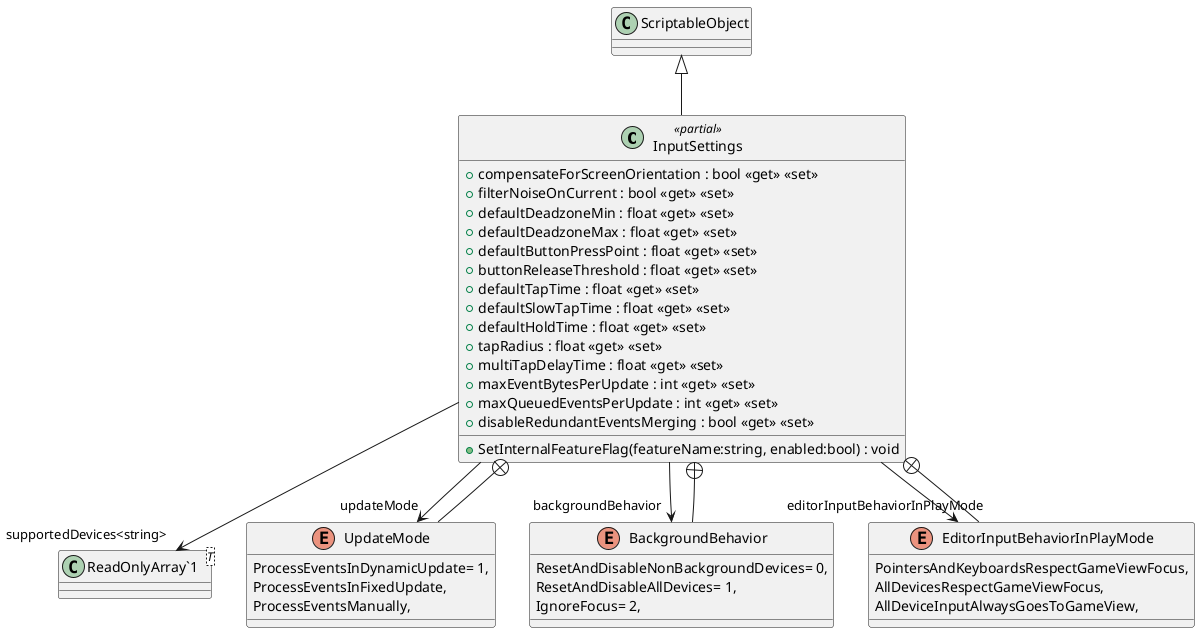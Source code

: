 @startuml
class InputSettings <<partial>> {
    + compensateForScreenOrientation : bool <<get>> <<set>>
    + filterNoiseOnCurrent : bool <<get>> <<set>>
    + defaultDeadzoneMin : float <<get>> <<set>>
    + defaultDeadzoneMax : float <<get>> <<set>>
    + defaultButtonPressPoint : float <<get>> <<set>>
    + buttonReleaseThreshold : float <<get>> <<set>>
    + defaultTapTime : float <<get>> <<set>>
    + defaultSlowTapTime : float <<get>> <<set>>
    + defaultHoldTime : float <<get>> <<set>>
    + tapRadius : float <<get>> <<set>>
    + multiTapDelayTime : float <<get>> <<set>>
    + maxEventBytesPerUpdate : int <<get>> <<set>>
    + maxQueuedEventsPerUpdate : int <<get>> <<set>>
    + disableRedundantEventsMerging : bool <<get>> <<set>>
    + SetInternalFeatureFlag(featureName:string, enabled:bool) : void
}
class "ReadOnlyArray`1"<T> {
}
enum UpdateMode {
    ProcessEventsInDynamicUpdate= 1,
    ProcessEventsInFixedUpdate,
    ProcessEventsManually,
}
enum BackgroundBehavior {
    ResetAndDisableNonBackgroundDevices= 0,
    ResetAndDisableAllDevices= 1,
    IgnoreFocus= 2,
}
enum EditorInputBehaviorInPlayMode {
    PointersAndKeyboardsRespectGameViewFocus,
    AllDevicesRespectGameViewFocus,
    AllDeviceInputAlwaysGoesToGameView,
}
ScriptableObject <|-- InputSettings
InputSettings --> "updateMode" UpdateMode
InputSettings --> "backgroundBehavior" BackgroundBehavior
InputSettings --> "editorInputBehaviorInPlayMode" EditorInputBehaviorInPlayMode
InputSettings --> "supportedDevices<string>" "ReadOnlyArray`1"
InputSettings +-- UpdateMode
InputSettings +-- BackgroundBehavior
InputSettings +-- EditorInputBehaviorInPlayMode
@enduml
